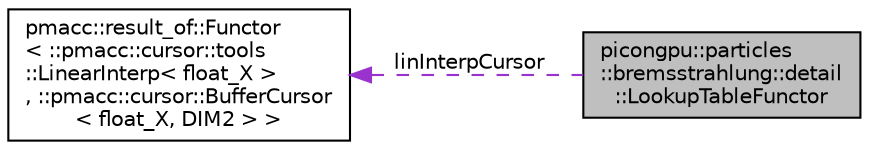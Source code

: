 digraph "picongpu::particles::bremsstrahlung::detail::LookupTableFunctor"
{
 // LATEX_PDF_SIZE
  edge [fontname="Helvetica",fontsize="10",labelfontname="Helvetica",labelfontsize="10"];
  node [fontname="Helvetica",fontsize="10",shape=record];
  rankdir="LR";
  Node1 [label="picongpu::particles\l::bremsstrahlung::detail\l::LookupTableFunctor",height=0.2,width=0.4,color="black", fillcolor="grey75", style="filled", fontcolor="black",tooltip="Functor for the scaled differential cross section (dcs) which equals to the electron energy loss time..."];
  Node2 -> Node1 [dir="back",color="darkorchid3",fontsize="10",style="dashed",label=" linInterpCursor" ,fontname="Helvetica"];
  Node2 [label="pmacc::result_of::Functor\l\< ::pmacc::cursor::tools\l::LinearInterp\< float_X \>\l, ::pmacc::cursor::BufferCursor\l\< float_X, DIM2 \> \>",height=0.2,width=0.4,color="black", fillcolor="white", style="filled",URL="$structpmacc_1_1result__of_1_1_functor.html",tooltip=" "];
}
